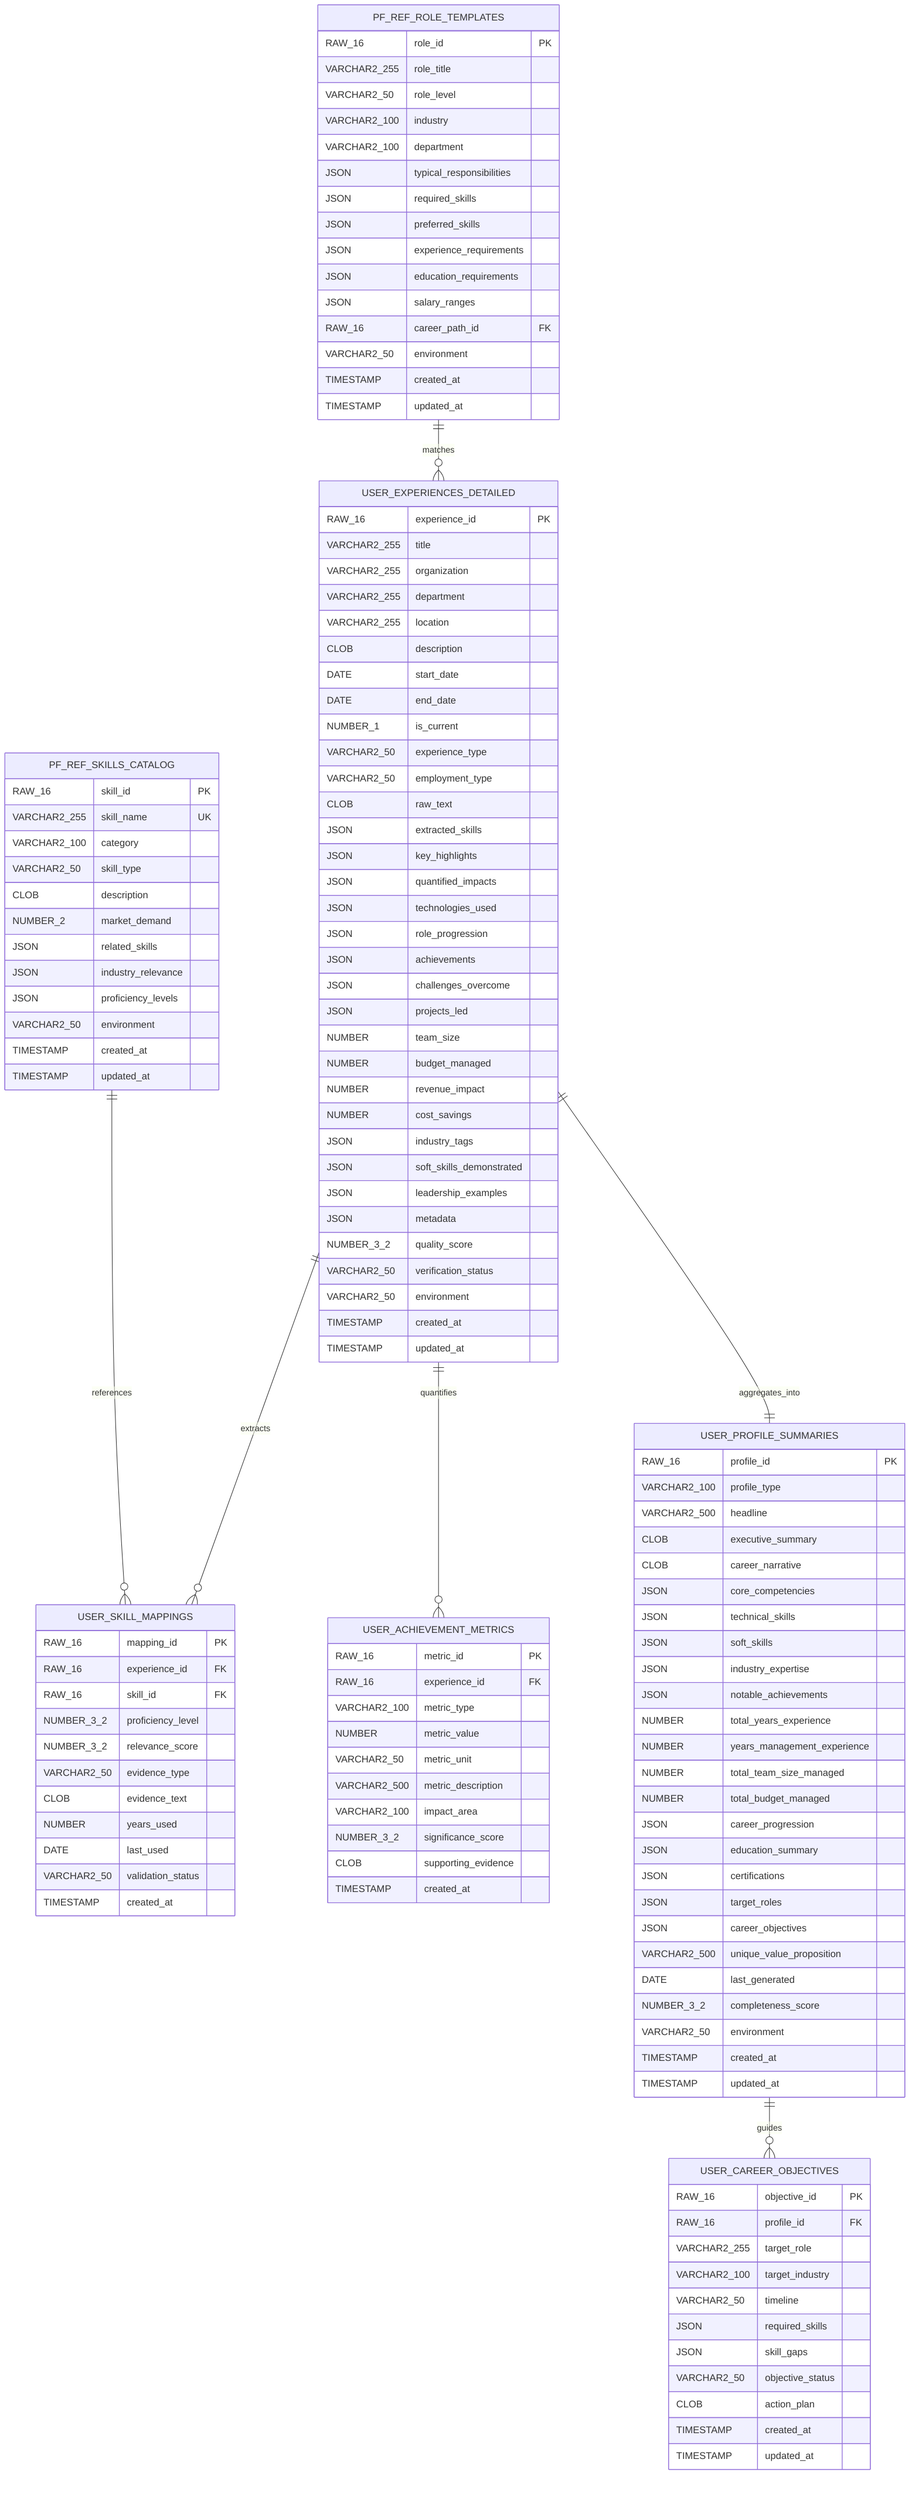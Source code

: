erDiagram
    USER_EXPERIENCES_DETAILED ||--o{ USER_SKILL_MAPPINGS : "extracts"
    USER_EXPERIENCES_DETAILED ||--o{ USER_ACHIEVEMENT_METRICS : "quantifies"
    USER_EXPERIENCES_DETAILED ||--|| USER_PROFILE_SUMMARIES : "aggregates_into"
    USER_PROFILE_SUMMARIES ||--o{ USER_CAREER_OBJECTIVES : "guides"
    PF_REF_SKILLS_CATALOG ||--o{ USER_SKILL_MAPPINGS : "references"
    PF_REF_ROLE_TEMPLATES ||--o{ USER_EXPERIENCES_DETAILED : "matches"
    
    USER_EXPERIENCES_DETAILED {
        RAW_16 experience_id PK
        VARCHAR2_255 title
        VARCHAR2_255 organization
        VARCHAR2_255 department
        VARCHAR2_255 location
        CLOB description
        DATE start_date
        DATE end_date
        NUMBER_1 is_current
        VARCHAR2_50 experience_type
        VARCHAR2_50 employment_type
        CLOB raw_text
        JSON extracted_skills
        JSON key_highlights
        JSON quantified_impacts
        JSON technologies_used
        JSON role_progression
        JSON achievements
        JSON challenges_overcome
        JSON projects_led
        NUMBER team_size
        NUMBER budget_managed
        NUMBER revenue_impact
        NUMBER cost_savings
        JSON industry_tags
        JSON soft_skills_demonstrated
        JSON leadership_examples
        JSON metadata
        NUMBER_3_2 quality_score
        VARCHAR2_50 verification_status
        VARCHAR2_50 environment
        TIMESTAMP created_at
        TIMESTAMP updated_at
    }
    
    USER_PROFILE_SUMMARIES {
        RAW_16 profile_id PK
        VARCHAR2_100 profile_type
        VARCHAR2_500 headline
        CLOB executive_summary
        CLOB career_narrative
        JSON core_competencies
        JSON technical_skills
        JSON soft_skills
        JSON industry_expertise
        JSON notable_achievements
        NUMBER total_years_experience
        NUMBER years_management_experience
        NUMBER total_team_size_managed
        NUMBER total_budget_managed
        JSON career_progression
        JSON education_summary
        JSON certifications
        JSON target_roles
        JSON career_objectives
        VARCHAR2_500 unique_value_proposition
        DATE last_generated
        NUMBER_3_2 completeness_score
        VARCHAR2_50 environment
        TIMESTAMP created_at
        TIMESTAMP updated_at
    }
    
    USER_SKILL_MAPPINGS {
        RAW_16 mapping_id PK
        RAW_16 experience_id FK
        RAW_16 skill_id FK
        NUMBER_3_2 proficiency_level
        NUMBER_3_2 relevance_score
        VARCHAR2_50 evidence_type
        CLOB evidence_text
        NUMBER years_used
        DATE last_used
        VARCHAR2_50 validation_status
        TIMESTAMP created_at
    }
    
    USER_ACHIEVEMENT_METRICS {
        RAW_16 metric_id PK
        RAW_16 experience_id FK
        VARCHAR2_100 metric_type
        NUMBER metric_value
        VARCHAR2_50 metric_unit
        VARCHAR2_500 metric_description
        VARCHAR2_100 impact_area
        NUMBER_3_2 significance_score
        CLOB supporting_evidence
        TIMESTAMP created_at
    }
    
    USER_CAREER_OBJECTIVES {
        RAW_16 objective_id PK
        RAW_16 profile_id FK
        VARCHAR2_255 target_role
        VARCHAR2_100 target_industry
        VARCHAR2_50 timeline
        JSON required_skills
        JSON skill_gaps
        VARCHAR2_50 objective_status
        CLOB action_plan
        TIMESTAMP created_at
        TIMESTAMP updated_at
    }
    
    PF_REF_SKILLS_CATALOG {
        RAW_16 skill_id PK
        VARCHAR2_255 skill_name UK
        VARCHAR2_100 category
        VARCHAR2_50 skill_type
        CLOB description
        NUMBER_2 market_demand
        JSON related_skills
        JSON industry_relevance
        JSON proficiency_levels
        VARCHAR2_50 environment
        TIMESTAMP created_at
        TIMESTAMP updated_at
    }
    
    PF_REF_ROLE_TEMPLATES {
        RAW_16 role_id PK
        VARCHAR2_255 role_title
        VARCHAR2_50 role_level
        VARCHAR2_100 industry
        VARCHAR2_100 department
        JSON typical_responsibilities
        JSON required_skills
        JSON preferred_skills
        JSON experience_requirements
        JSON education_requirements
        JSON salary_ranges
        RAW_16 career_path_id FK
        VARCHAR2_50 environment
        TIMESTAMP created_at
        TIMESTAMP updated_at
    }